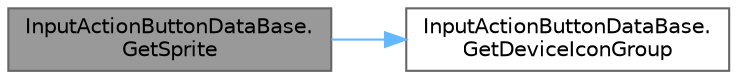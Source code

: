 digraph "InputActionButtonDataBase.GetSprite"
{
 // LATEX_PDF_SIZE
  bgcolor="transparent";
  edge [fontname=Helvetica,fontsize=10,labelfontname=Helvetica,labelfontsize=10];
  node [fontname=Helvetica,fontsize=10,shape=box,height=0.2,width=0.4];
  rankdir="LR";
  Node1 [id="Node000001",label="InputActionButtonDataBase.\lGetSprite",height=0.2,width=0.4,color="gray40", fillcolor="grey60", style="filled", fontcolor="black",tooltip="画像を取得する"];
  Node1 -> Node2 [id="edge1_Node000001_Node000002",color="steelblue1",style="solid",tooltip=" "];
  Node2 [id="Node000002",label="InputActionButtonDataBase.\lGetDeviceIconGroup",height=0.2,width=0.4,color="grey40", fillcolor="white", style="filled",URL="$class_input_action_button_data_base.html#ab32b7003e71438c6f14f9aa0043785fe",tooltip=" "];
}

